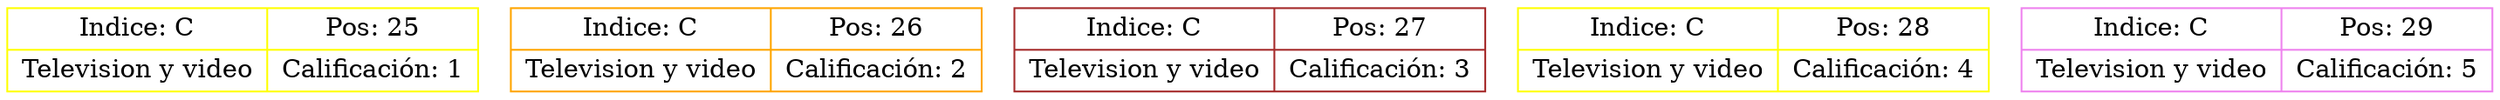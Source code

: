 digraph Daniel5{
node[shape=record];
node25[color=yellow, fillcolor=pink, label="{Indice: C|Television y video}|{Pos: 25|Calificación: 1}"];
node26[color=orange, fillcolor=violet, label="{Indice: C|Television y video}|{Pos: 26|Calificación: 2}"];
node27[color=brown, fillcolor=yellow, label="{Indice: C|Television y video}|{Pos: 27|Calificación: 3}"];
node28[color=yellow, fillcolor=red, label="{Indice: C|Television y video}|{Pos: 28|Calificación: 4}"];
node29[color=violet, fillcolor=violet, label="{Indice: C|Television y video}|{Pos: 29|Calificación: 5}"];
}